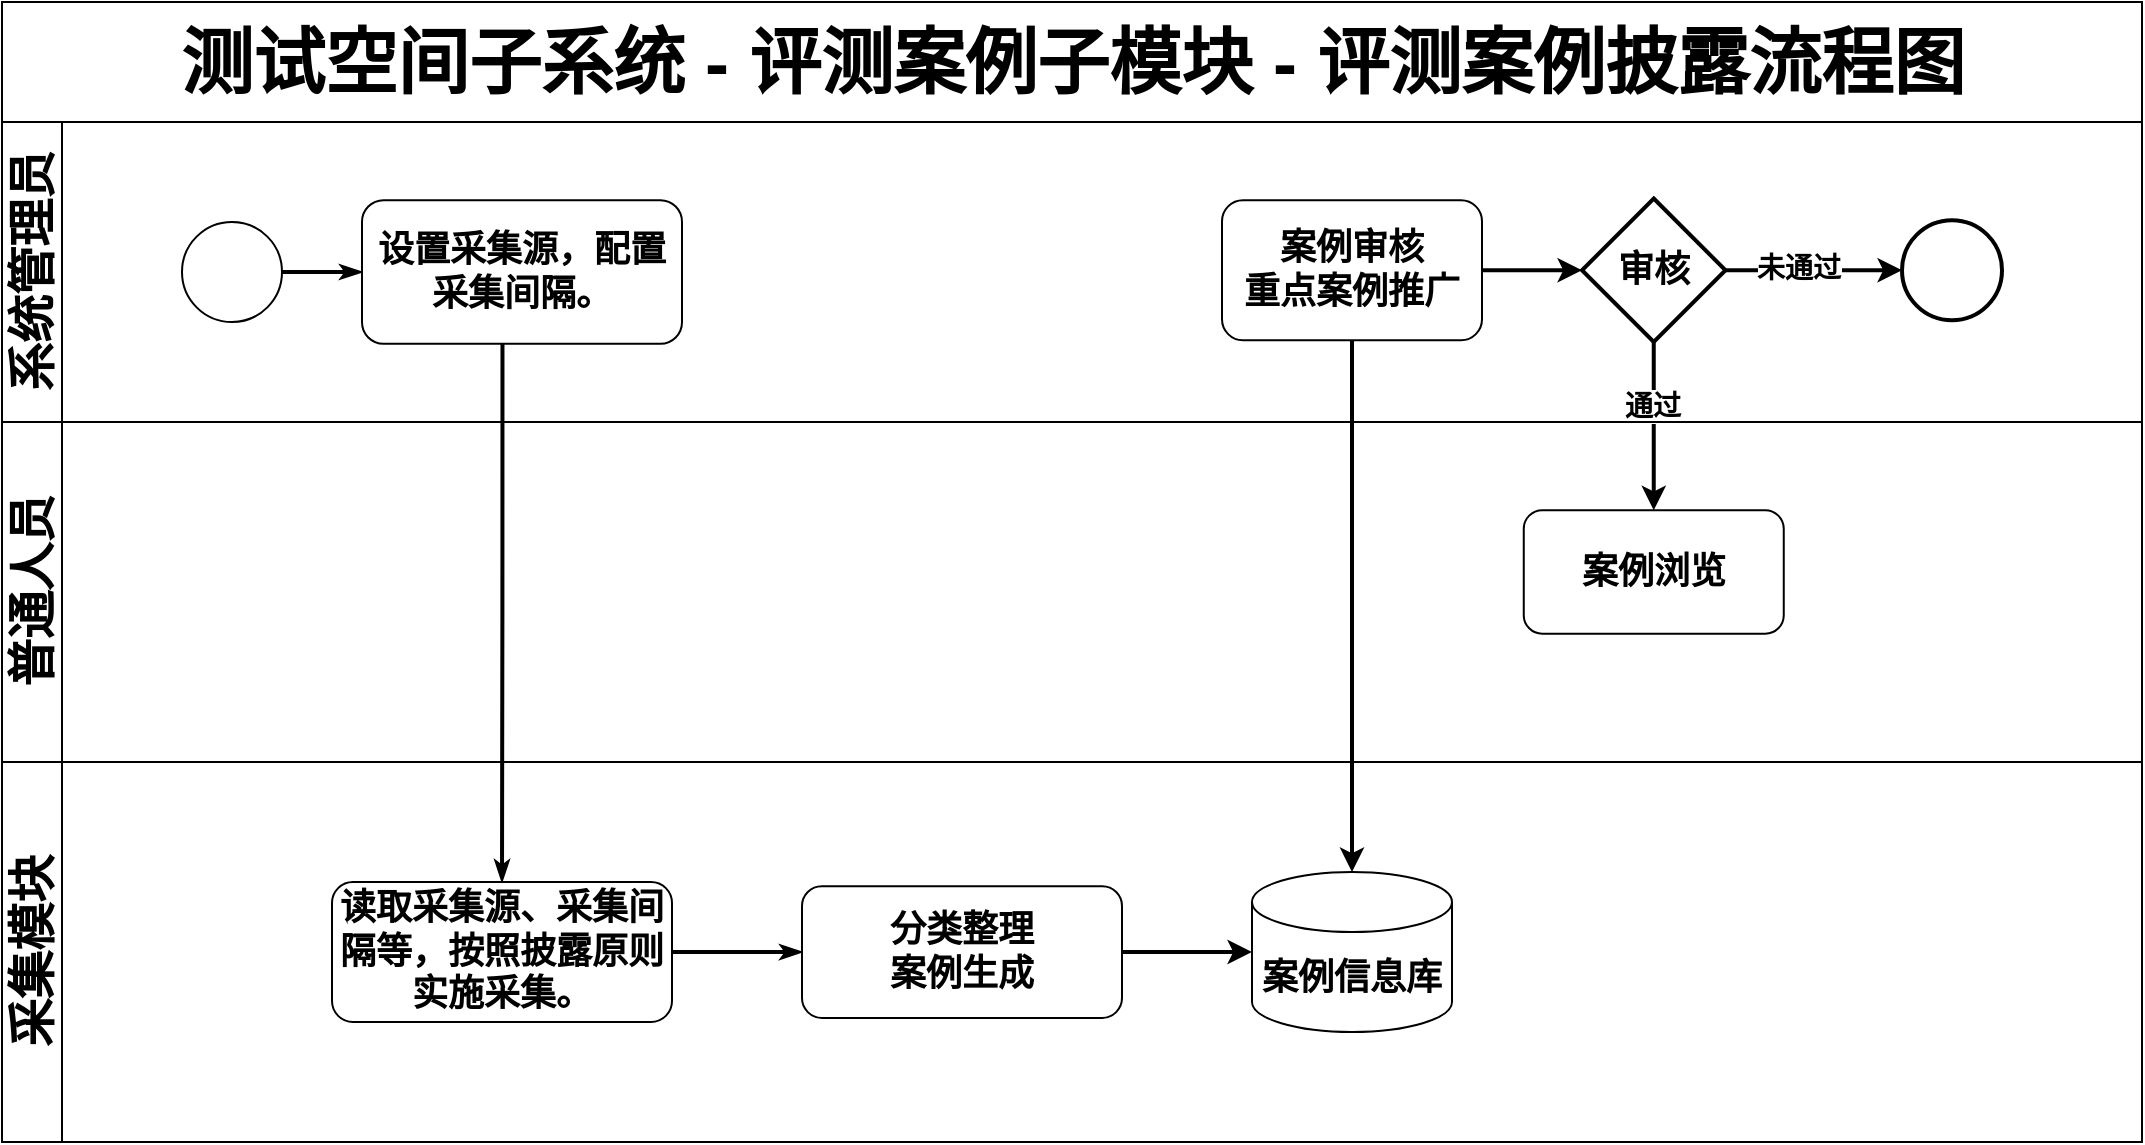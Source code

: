 <mxfile version="15.4.0" type="device"><diagram name="Page-1" id="c7488fd3-1785-93aa-aadb-54a6760d102a"><mxGraphModel dx="1088" dy="787" grid="1" gridSize="10" guides="1" tooltips="1" connect="1" arrows="1" fold="1" page="1" pageScale="1" pageWidth="1169" pageHeight="827" background="none" math="0" shadow="0"><root><mxCell id="0"/><mxCell id="1" parent="0"/><mxCell id="2b4e8129b02d487f-1" value="&lt;span style=&quot;font-family: &amp;#34;helvetica&amp;#34;&quot;&gt;&lt;font style=&quot;font-size: 36px&quot;&gt;测试空间子系统 - 评测案例子模块 - 评测案例披露流程图&lt;/font&gt;&lt;/span&gt;" style="swimlane;html=1;childLayout=stackLayout;horizontal=1;startSize=60;horizontalStack=0;rounded=0;shadow=0;labelBackgroundColor=none;strokeWidth=1;fontFamily=Verdana;fontSize=8;align=center;" parent="1" vertex="1"><mxGeometry x="50" y="60" width="1070" height="570" as="geometry"/></mxCell><mxCell id="2b4e8129b02d487f-2" value="&lt;font style=&quot;font-size: 24px&quot;&gt;系统管理员&lt;/font&gt;" style="swimlane;html=1;startSize=30;horizontal=0;" parent="2b4e8129b02d487f-1" vertex="1"><mxGeometry y="60" width="1070" height="150" as="geometry"><mxRectangle y="20" width="680" height="20" as="alternateBounds"/></mxGeometry></mxCell><mxCell id="2b4e8129b02d487f-18" style="edgeStyle=orthogonalEdgeStyle;rounded=0;html=1;labelBackgroundColor=none;startArrow=none;startFill=0;startSize=5;endArrow=classicThin;endFill=1;endSize=5;jettySize=auto;orthogonalLoop=1;strokeWidth=2;fontFamily=Verdana;fontSize=8" parent="2b4e8129b02d487f-2" source="2b4e8129b02d487f-5" target="2b4e8129b02d487f-6" edge="1"><mxGeometry relative="1" as="geometry"/></mxCell><mxCell id="2b4e8129b02d487f-5" value="" style="ellipse;whiteSpace=wrap;html=1;rounded=0;shadow=0;labelBackgroundColor=none;strokeWidth=1;fontFamily=Verdana;fontSize=8;align=center;" parent="2b4e8129b02d487f-2" vertex="1"><mxGeometry x="90" y="50" width="50" height="50" as="geometry"/></mxCell><mxCell id="2b4e8129b02d487f-6" value="&lt;font style=&quot;font-size: 18px&quot;&gt;&lt;b&gt;设置采集源，配置采集间隔。&lt;/b&gt;&lt;/font&gt;" style="rounded=1;whiteSpace=wrap;html=1;shadow=0;labelBackgroundColor=none;strokeWidth=1;fontFamily=Verdana;fontSize=8;align=center;" parent="2b4e8129b02d487f-2" vertex="1"><mxGeometry x="180" y="39.13" width="160" height="71.75" as="geometry"/></mxCell><mxCell id="AofMpzd5uP0Fp_NlBLHa-4" style="edgeStyle=orthogonalEdgeStyle;rounded=0;orthogonalLoop=1;jettySize=auto;html=1;exitX=1;exitY=0.5;exitDx=0;exitDy=0;entryX=0;entryY=0.5;entryDx=0;entryDy=0;entryPerimeter=0;strokeWidth=2;" parent="2b4e8129b02d487f-2" source="GUoPhj74vB01N_jU7Z7r-3" target="2b4e8129b02d487f-13" edge="1"><mxGeometry relative="1" as="geometry"><mxPoint x="475" y="73.25" as="sourcePoint"/></mxGeometry></mxCell><mxCell id="GUoPhj74vB01N_jU7Z7r-5" style="edgeStyle=orthogonalEdgeStyle;rounded=0;orthogonalLoop=1;jettySize=auto;html=1;entryX=0;entryY=0.5;entryDx=0;entryDy=0;strokeWidth=2;exitX=1;exitY=0.5;exitDx=0;exitDy=0;exitPerimeter=0;" parent="2b4e8129b02d487f-2" source="2b4e8129b02d487f-13" target="GUoPhj74vB01N_jU7Z7r-7" edge="1"><mxGeometry relative="1" as="geometry"><mxPoint x="840" y="75" as="sourcePoint"/><mxPoint x="940.0" y="75.01" as="targetPoint"/></mxGeometry></mxCell><mxCell id="GUoPhj74vB01N_jU7Z7r-6" value="&lt;b&gt;&lt;font style=&quot;font-size: 14px&quot;&gt;未通过&lt;/font&gt;&lt;/b&gt;" style="edgeLabel;html=1;align=center;verticalAlign=middle;resizable=0;points=[];" parent="GUoPhj74vB01N_jU7Z7r-5" vertex="1" connectable="0"><mxGeometry x="-0.189" y="1" relative="1" as="geometry"><mxPoint as="offset"/></mxGeometry></mxCell><mxCell id="2b4e8129b02d487f-13" value="&lt;font style=&quot;font-size: 18px&quot;&gt;&lt;b&gt;审核&lt;/b&gt;&lt;/font&gt;" style="strokeWidth=2;html=1;shape=mxgraph.flowchart.decision;whiteSpace=wrap;rounded=1;shadow=0;labelBackgroundColor=none;fontFamily=Verdana;fontSize=8;align=center;" parent="2b4e8129b02d487f-2" vertex="1"><mxGeometry x="790" y="38.26" width="71.75" height="71.75" as="geometry"/></mxCell><mxCell id="GUoPhj74vB01N_jU7Z7r-3" value="&lt;b&gt;&lt;font style=&quot;font-size: 18px&quot;&gt;案例审核&lt;br&gt;重点案例推广&lt;/font&gt;&lt;/b&gt;" style="rounded=1;whiteSpace=wrap;html=1;shadow=0;labelBackgroundColor=none;strokeWidth=1;fontFamily=Verdana;fontSize=8;align=center;" parent="2b4e8129b02d487f-2" vertex="1"><mxGeometry x="610" y="39.13" width="130" height="70" as="geometry"/></mxCell><mxCell id="GUoPhj74vB01N_jU7Z7r-7" value="" style="ellipse;whiteSpace=wrap;html=1;rounded=0;shadow=0;labelBackgroundColor=none;strokeWidth=2;fontFamily=Verdana;fontSize=8;align=center;" parent="2b4e8129b02d487f-2" vertex="1"><mxGeometry x="950" y="49.13" width="50" height="50" as="geometry"/></mxCell><mxCell id="AofMpzd5uP0Fp_NlBLHa-6" style="edgeStyle=orthogonalEdgeStyle;rounded=0;orthogonalLoop=1;jettySize=auto;html=1;exitX=0.5;exitY=1;exitDx=0;exitDy=0;exitPerimeter=0;entryX=0.5;entryY=0;entryDx=0;entryDy=0;strokeWidth=2;" parent="2b4e8129b02d487f-1" source="2b4e8129b02d487f-13" target="GUoPhj74vB01N_jU7Z7r-4" edge="1"><mxGeometry relative="1" as="geometry"><mxPoint x="585.88" y="230" as="targetPoint"/></mxGeometry></mxCell><mxCell id="AofMpzd5uP0Fp_NlBLHa-7" value="&lt;b&gt;&lt;font style=&quot;font-size: 14px&quot;&gt;通过&lt;/font&gt;&lt;/b&gt;" style="edgeLabel;html=1;align=center;verticalAlign=middle;resizable=0;points=[];" parent="AofMpzd5uP0Fp_NlBLHa-6" vertex="1" connectable="0"><mxGeometry x="-0.247" y="-1" relative="1" as="geometry"><mxPoint as="offset"/></mxGeometry></mxCell><mxCell id="2b4e8129b02d487f-3" value="&lt;font style=&quot;font-size: 24px&quot;&gt;普通人员&lt;/font&gt;" style="swimlane;html=1;startSize=30;horizontal=0;" parent="2b4e8129b02d487f-1" vertex="1"><mxGeometry y="210" width="1070" height="170" as="geometry"/></mxCell><mxCell id="GUoPhj74vB01N_jU7Z7r-4" value="&lt;b&gt;&lt;font style=&quot;font-size: 18px&quot;&gt;案例浏览&lt;/font&gt;&lt;/b&gt;" style="rounded=1;whiteSpace=wrap;html=1;shadow=0;labelBackgroundColor=none;strokeWidth=1;fontFamily=Verdana;fontSize=8;align=center;" parent="2b4e8129b02d487f-3" vertex="1"><mxGeometry x="760.88" y="44.12" width="130" height="61.75" as="geometry"/></mxCell><mxCell id="2b4e8129b02d487f-24" style="edgeStyle=orthogonalEdgeStyle;rounded=0;html=1;labelBackgroundColor=none;startArrow=none;startFill=0;startSize=5;endArrow=classicThin;endFill=1;endSize=5;jettySize=auto;orthogonalLoop=1;strokeWidth=2;fontFamily=Verdana;fontSize=8;entryX=0.5;entryY=0;entryDx=0;entryDy=0;exitX=0.439;exitY=0.995;exitDx=0;exitDy=0;exitPerimeter=0;" parent="2b4e8129b02d487f-1" source="2b4e8129b02d487f-6" target="GUoPhj74vB01N_jU7Z7r-1" edge="1"><mxGeometry relative="1" as="geometry"><mxPoint x="200" y="395.5" as="targetPoint"/></mxGeometry></mxCell><mxCell id="AofMpzd5uP0Fp_NlBLHa-3" style="edgeStyle=orthogonalEdgeStyle;rounded=0;orthogonalLoop=1;jettySize=auto;html=1;exitX=0.5;exitY=1;exitDx=0;exitDy=0;strokeWidth=2;entryX=0.5;entryY=0;entryDx=0;entryDy=0;entryPerimeter=0;" parent="2b4e8129b02d487f-1" source="GUoPhj74vB01N_jU7Z7r-3" target="pQAj6tt20ZtV_UeyX4vu-2" edge="1"><mxGeometry relative="1" as="geometry"><mxPoint x="373" y="370" as="sourcePoint"/><mxPoint x="740" y="330" as="targetPoint"/></mxGeometry></mxCell><mxCell id="2b4e8129b02d487f-4" value="&lt;font style=&quot;font-size: 24px&quot;&gt;采集模块&lt;/font&gt;" style="swimlane;html=1;startSize=30;horizontal=0;" parent="2b4e8129b02d487f-1" vertex="1"><mxGeometry y="380" width="1070" height="190" as="geometry"/></mxCell><mxCell id="2b4e8129b02d487f-28" style="edgeStyle=orthogonalEdgeStyle;rounded=0;html=1;labelBackgroundColor=none;startArrow=none;startFill=0;startSize=5;endArrow=classicThin;endFill=1;endSize=5;jettySize=auto;orthogonalLoop=1;strokeWidth=2;fontFamily=Verdana;fontSize=8;exitX=1;exitY=0.5;exitDx=0;exitDy=0;" parent="2b4e8129b02d487f-4" source="GUoPhj74vB01N_jU7Z7r-1" target="GUoPhj74vB01N_jU7Z7r-2" edge="1"><mxGeometry relative="1" as="geometry"><mxPoint x="315" y="75" as="targetPoint"/><mxPoint x="270" y="75.5" as="sourcePoint"/></mxGeometry></mxCell><mxCell id="GUoPhj74vB01N_jU7Z7r-1" value="&lt;font style=&quot;font-size: 18px&quot;&gt;&lt;b&gt;读取采集源、采集间隔等，按照披露原则实施采集。&lt;/b&gt;&lt;/font&gt;" style="rounded=1;whiteSpace=wrap;html=1;shadow=0;labelBackgroundColor=none;strokeWidth=1;fontFamily=Verdana;fontSize=8;align=center;" parent="2b4e8129b02d487f-4" vertex="1"><mxGeometry x="165" y="60" width="170" height="70" as="geometry"/></mxCell><mxCell id="pQAj6tt20ZtV_UeyX4vu-3" style="edgeStyle=orthogonalEdgeStyle;rounded=0;orthogonalLoop=1;jettySize=auto;html=1;exitX=1;exitY=0.5;exitDx=0;exitDy=0;entryX=0;entryY=0.5;entryDx=0;entryDy=0;entryPerimeter=0;strokeWidth=2;" parent="2b4e8129b02d487f-4" source="GUoPhj74vB01N_jU7Z7r-2" target="pQAj6tt20ZtV_UeyX4vu-2" edge="1"><mxGeometry relative="1" as="geometry"/></mxCell><mxCell id="GUoPhj74vB01N_jU7Z7r-2" value="&lt;span style=&quot;font-size: 18px&quot;&gt;&lt;b&gt;分类整理&lt;br&gt;案例生成&lt;br&gt;&lt;/b&gt;&lt;/span&gt;" style="rounded=1;whiteSpace=wrap;html=1;shadow=0;labelBackgroundColor=none;strokeWidth=1;fontFamily=Verdana;fontSize=8;align=center;" parent="2b4e8129b02d487f-4" vertex="1"><mxGeometry x="400" y="62.07" width="160" height="65.87" as="geometry"/></mxCell><mxCell id="pQAj6tt20ZtV_UeyX4vu-2" value="&lt;font style=&quot;font-size: 18px&quot;&gt;&lt;b&gt;案例信息库&lt;/b&gt;&lt;/font&gt;" style="shape=cylinder3;whiteSpace=wrap;html=1;boundedLbl=1;backgroundOutline=1;size=15;" parent="2b4e8129b02d487f-4" vertex="1"><mxGeometry x="625" y="55" width="100" height="80" as="geometry"/></mxCell></root></mxGraphModel></diagram></mxfile>